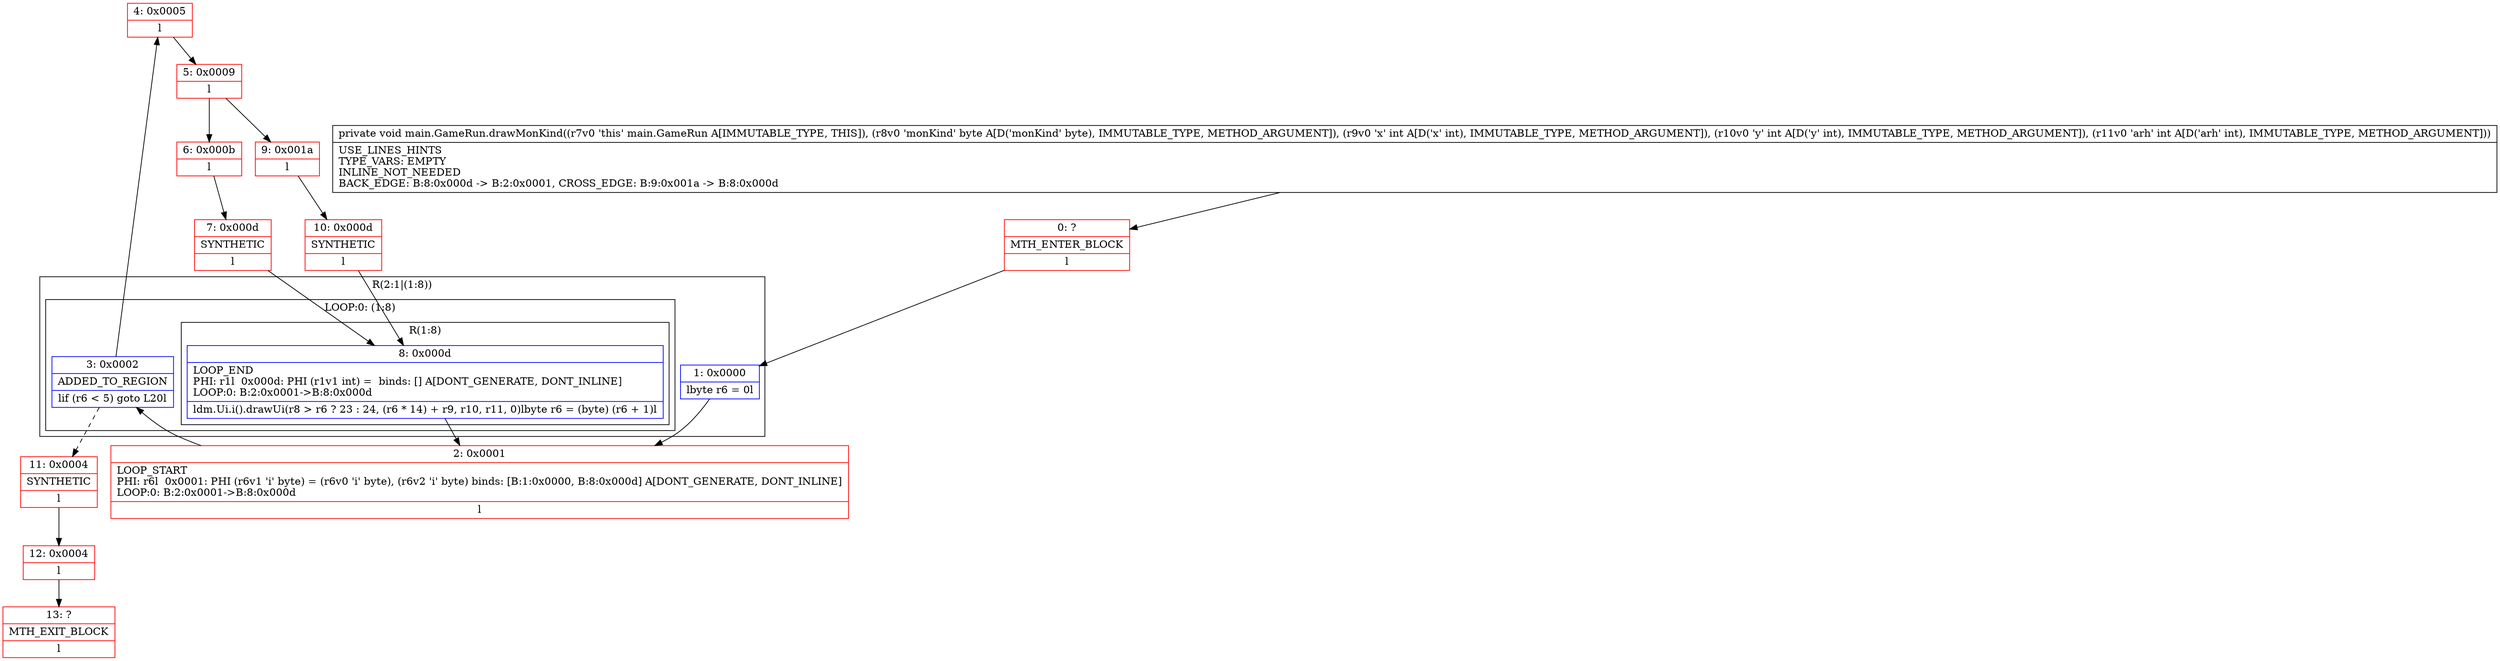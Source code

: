 digraph "CFG formain.GameRun.drawMonKind(BIII)V" {
subgraph cluster_Region_1216612198 {
label = "R(2:1|(1:8))";
node [shape=record,color=blue];
Node_1 [shape=record,label="{1\:\ 0x0000|lbyte r6 = 0l}"];
subgraph cluster_LoopRegion_869597870 {
label = "LOOP:0: (1:8)";
node [shape=record,color=blue];
Node_3 [shape=record,label="{3\:\ 0x0002|ADDED_TO_REGION\l|lif (r6 \< 5) goto L20l}"];
subgraph cluster_Region_69840449 {
label = "R(1:8)";
node [shape=record,color=blue];
Node_8 [shape=record,label="{8\:\ 0x000d|LOOP_END\lPHI: r1l  0x000d: PHI (r1v1 int) =  binds: [] A[DONT_GENERATE, DONT_INLINE]\lLOOP:0: B:2:0x0001\-\>B:8:0x000d\l|ldm.Ui.i().drawUi(r8 \> r6 ? 23 : 24, (r6 * 14) + r9, r10, r11, 0)lbyte r6 = (byte) (r6 + 1)l}"];
}
}
}
Node_0 [shape=record,color=red,label="{0\:\ ?|MTH_ENTER_BLOCK\l|l}"];
Node_2 [shape=record,color=red,label="{2\:\ 0x0001|LOOP_START\lPHI: r6l  0x0001: PHI (r6v1 'i' byte) = (r6v0 'i' byte), (r6v2 'i' byte) binds: [B:1:0x0000, B:8:0x000d] A[DONT_GENERATE, DONT_INLINE]\lLOOP:0: B:2:0x0001\-\>B:8:0x000d\l|l}"];
Node_4 [shape=record,color=red,label="{4\:\ 0x0005|l}"];
Node_5 [shape=record,color=red,label="{5\:\ 0x0009|l}"];
Node_6 [shape=record,color=red,label="{6\:\ 0x000b|l}"];
Node_7 [shape=record,color=red,label="{7\:\ 0x000d|SYNTHETIC\l|l}"];
Node_9 [shape=record,color=red,label="{9\:\ 0x001a|l}"];
Node_10 [shape=record,color=red,label="{10\:\ 0x000d|SYNTHETIC\l|l}"];
Node_11 [shape=record,color=red,label="{11\:\ 0x0004|SYNTHETIC\l|l}"];
Node_12 [shape=record,color=red,label="{12\:\ 0x0004|l}"];
Node_13 [shape=record,color=red,label="{13\:\ ?|MTH_EXIT_BLOCK\l|l}"];
MethodNode[shape=record,label="{private void main.GameRun.drawMonKind((r7v0 'this' main.GameRun A[IMMUTABLE_TYPE, THIS]), (r8v0 'monKind' byte A[D('monKind' byte), IMMUTABLE_TYPE, METHOD_ARGUMENT]), (r9v0 'x' int A[D('x' int), IMMUTABLE_TYPE, METHOD_ARGUMENT]), (r10v0 'y' int A[D('y' int), IMMUTABLE_TYPE, METHOD_ARGUMENT]), (r11v0 'arh' int A[D('arh' int), IMMUTABLE_TYPE, METHOD_ARGUMENT]))  | USE_LINES_HINTS\lTYPE_VARS: EMPTY\lINLINE_NOT_NEEDED\lBACK_EDGE: B:8:0x000d \-\> B:2:0x0001, CROSS_EDGE: B:9:0x001a \-\> B:8:0x000d\l}"];
MethodNode -> Node_0;
Node_1 -> Node_2;
Node_3 -> Node_4;
Node_3 -> Node_11[style=dashed];
Node_8 -> Node_2;
Node_0 -> Node_1;
Node_2 -> Node_3;
Node_4 -> Node_5;
Node_5 -> Node_6;
Node_5 -> Node_9;
Node_6 -> Node_7;
Node_7 -> Node_8;
Node_9 -> Node_10;
Node_10 -> Node_8;
Node_11 -> Node_12;
Node_12 -> Node_13;
}

